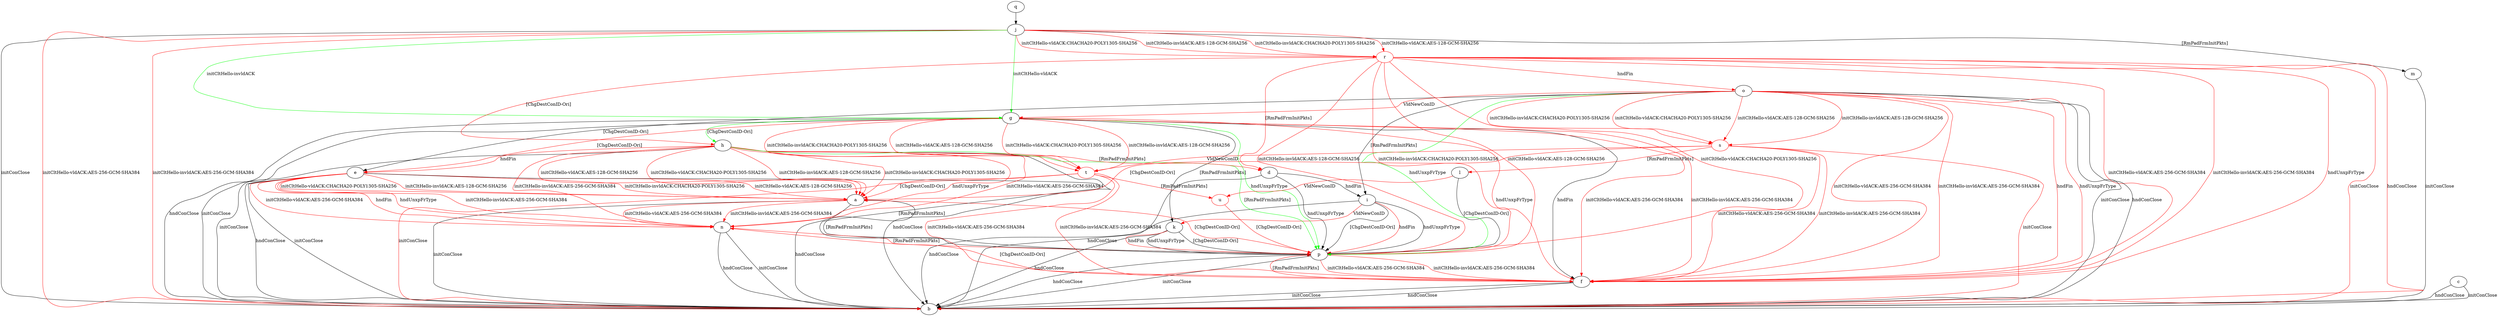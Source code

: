 digraph "" {
	a -> b	[key=0,
		label="initConClose "];
	a -> b	[key=1,
		label="hndConClose "];
	a -> n	[key=0,
		color=red,
		label="initCltHello-vldACK:AES-256-GCM-SHA384 "];
	a -> n	[key=1,
		color=red,
		label="initCltHello-invldACK:AES-256-GCM-SHA384 "];
	a -> p	[key=0,
		label="[RmPadFrmInitPkts] "];
	c -> b	[key=0,
		label="initConClose "];
	c -> b	[key=1,
		label="hndConClose "];
	d -> b	[key=0,
		label="hndConClose "];
	d -> i	[key=0,
		label="hndFin "];
	d -> p	[key=0,
		label="hndUnxpFrType "];
	e -> a	[key=0,
		color=red,
		label="initCltHello-vldACK:AES-128-GCM-SHA256 "];
	e -> a	[key=1,
		color=red,
		label="initCltHello-vldACK:CHACHA20-POLY1305-SHA256 "];
	e -> a	[key=2,
		color=red,
		label="initCltHello-invldACK:AES-128-GCM-SHA256 "];
	e -> a	[key=3,
		color=red,
		label="initCltHello-invldACK:CHACHA20-POLY1305-SHA256 "];
	e -> b	[key=0,
		label="initConClose "];
	e -> b	[key=1,
		label="hndConClose "];
	e -> n	[key=0,
		color=red,
		label="initCltHello-vldACK:AES-256-GCM-SHA384 "];
	e -> n	[key=1,
		color=red,
		label="initCltHello-invldACK:AES-256-GCM-SHA384 "];
	e -> n	[key=2,
		color=red,
		label="hndFin "];
	e -> n	[key=3,
		color=red,
		label="hndUnxpFrType "];
	e -> p	[key=0,
		label="[RmPadFrmInitPkts] "];
	f -> b	[key=0,
		label="initConClose "];
	f -> b	[key=1,
		label="hndConClose "];
	f -> n	[key=0,
		color=red,
		label="[ChgDestConID-Ori] "];
	f -> p	[key=0,
		color=red,
		label="[RmPadFrmInitPkts] "];
	g -> b	[key=0,
		label="initConClose "];
	g -> b	[key=1,
		label="hndConClose "];
	g -> e	[key=0,
		color=red,
		label="[ChgDestConID-Ori] "];
	g -> f	[key=0,
		label="hndFin "];
	g -> f	[key=1,
		color=red,
		label="initCltHello-vldACK:AES-256-GCM-SHA384 "];
	g -> f	[key=2,
		color=red,
		label="initCltHello-invldACK:AES-256-GCM-SHA384 "];
	g -> f	[key=3,
		color=red,
		label="hndUnxpFrType "];
	g -> h	[key=0,
		color=green,
		label="[ChgDestConID-Ori] "];
	g -> k	[key=0,
		label="[RmPadFrmInitPkts] "];
	g -> p	[key=0,
		color=green,
		label="hndUnxpFrType "];
	t	[color=red];
	g -> t	[key=0,
		color=red,
		label="initCltHello-vldACK:AES-128-GCM-SHA256 "];
	g -> t	[key=1,
		color=red,
		label="initCltHello-vldACK:CHACHA20-POLY1305-SHA256 "];
	g -> t	[key=2,
		color=red,
		label="initCltHello-invldACK:AES-128-GCM-SHA256 "];
	g -> t	[key=3,
		color=red,
		label="initCltHello-invldACK:CHACHA20-POLY1305-SHA256 "];
	h -> a	[key=0,
		color=red,
		label="initCltHello-vldACK:AES-128-GCM-SHA256 "];
	h -> a	[key=1,
		color=red,
		label="initCltHello-vldACK:CHACHA20-POLY1305-SHA256 "];
	h -> a	[key=2,
		color=red,
		label="initCltHello-invldACK:AES-128-GCM-SHA256 "];
	h -> a	[key=3,
		color=red,
		label="initCltHello-invldACK:CHACHA20-POLY1305-SHA256 "];
	h -> b	[key=0,
		label="initConClose "];
	h -> b	[key=1,
		label="hndConClose "];
	h -> d	[key=0,
		color=red,
		label="[RmPadFrmInitPkts] "];
	h -> e	[key=0,
		color=red,
		label="hndFin "];
	h -> n	[key=0,
		color=red,
		label="initCltHello-vldACK:AES-256-GCM-SHA384 "];
	h -> n	[key=1,
		color=red,
		label="initCltHello-invldACK:AES-256-GCM-SHA384 "];
	h -> n	[key=2,
		color=red,
		label="hndUnxpFrType "];
	h -> p	[key=0,
		color=green,
		label="[RmPadFrmInitPkts] "];
	i -> b	[key=0,
		label="hndConClose "];
	i -> k	[key=0,
		color=red,
		label="VldNewConID "];
	i -> p	[key=0,
		label="hndUnxpFrType "];
	i -> p	[key=1,
		label="[ChgDestConID-Ori] "];
	i -> p	[key=2,
		color=red,
		label="hndFin "];
	j -> b	[key=0,
		label="initConClose "];
	j -> b	[key=1,
		color=red,
		label="initCltHello-vldACK:AES-256-GCM-SHA384 "];
	j -> b	[key=2,
		color=red,
		label="initCltHello-invldACK:AES-256-GCM-SHA384 "];
	j -> g	[key=0,
		color=green,
		label="initCltHello-vldACK "];
	j -> g	[key=1,
		color=green,
		label="initCltHello-invldACK "];
	j -> m	[key=0,
		label="[RmPadFrmInitPkts] "];
	r	[color=red];
	j -> r	[key=0,
		color=red,
		label="initCltHello-vldACK:AES-128-GCM-SHA256 "];
	j -> r	[key=1,
		color=red,
		label="initCltHello-vldACK:CHACHA20-POLY1305-SHA256 "];
	j -> r	[key=2,
		color=red,
		label="initCltHello-invldACK:AES-128-GCM-SHA256 "];
	j -> r	[key=3,
		color=red,
		label="initCltHello-invldACK:CHACHA20-POLY1305-SHA256 "];
	k -> b	[key=0,
		label="hndConClose "];
	k -> p	[key=0,
		label="hndUnxpFrType "];
	k -> p	[key=1,
		label="[ChgDestConID-Ori] "];
	k -> p	[key=2,
		color=red,
		label="hndFin "];
	l -> p	[key=0,
		label="[ChgDestConID-Ori] "];
	u	[color=red];
	l -> u	[key=0,
		color=red,
		label="VldNewConID "];
	m -> b	[key=0,
		label="initConClose "];
	n -> b	[key=0,
		label="initConClose "];
	n -> b	[key=1,
		label="hndConClose "];
	n -> p	[key=0,
		color=red,
		label="[RmPadFrmInitPkts] "];
	o -> b	[key=0,
		label="initConClose "];
	o -> b	[key=1,
		label="hndConClose "];
	o -> e	[key=0,
		label="[ChgDestConID-Ori] "];
	o -> f	[key=0,
		color=red,
		label="initCltHello-vldACK:AES-256-GCM-SHA384 "];
	o -> f	[key=1,
		color=red,
		label="initCltHello-invldACK:AES-256-GCM-SHA384 "];
	o -> f	[key=2,
		color=red,
		label="hndFin "];
	o -> f	[key=3,
		color=red,
		label="hndUnxpFrType "];
	o -> g	[key=0,
		color=red,
		label="VldNewConID "];
	o -> i	[key=0,
		label="[RmPadFrmInitPkts] "];
	o -> p	[key=0,
		color=green,
		label="hndUnxpFrType "];
	s	[color=red];
	o -> s	[key=0,
		color=red,
		label="initCltHello-vldACK:AES-128-GCM-SHA256 "];
	o -> s	[key=1,
		color=red,
		label="initCltHello-vldACK:CHACHA20-POLY1305-SHA256 "];
	o -> s	[key=2,
		color=red,
		label="initCltHello-invldACK:AES-128-GCM-SHA256 "];
	o -> s	[key=3,
		color=red,
		label="initCltHello-invldACK:CHACHA20-POLY1305-SHA256 "];
	p -> a	[key=0,
		color=red,
		label="[ChgDestConID-Ori] "];
	p -> b	[key=0,
		label="initConClose "];
	p -> b	[key=1,
		label="hndConClose "];
	p -> f	[key=0,
		color=red,
		label="initCltHello-vldACK:AES-256-GCM-SHA384 "];
	p -> f	[key=1,
		color=red,
		label="initCltHello-invldACK:AES-256-GCM-SHA384 "];
	q -> j	[key=0];
	r -> b	[key=0,
		color=red,
		label="initConClose "];
	r -> b	[key=1,
		color=red,
		label="hndConClose "];
	r -> d	[key=0,
		color=red,
		label="[RmPadFrmInitPkts] "];
	r -> f	[key=0,
		color=red,
		label="initCltHello-vldACK:AES-256-GCM-SHA384 "];
	r -> f	[key=1,
		color=red,
		label="initCltHello-invldACK:AES-256-GCM-SHA384 "];
	r -> f	[key=2,
		color=red,
		label="hndUnxpFrType "];
	r -> h	[key=0,
		color=red,
		label="[ChgDestConID-Ori] "];
	r -> o	[key=0,
		color=red,
		label="hndFin "];
	r -> p	[key=0,
		color=red,
		label="initCltHello-vldACK:AES-128-GCM-SHA256 "];
	r -> p	[key=1,
		color=red,
		label="initCltHello-vldACK:CHACHA20-POLY1305-SHA256 "];
	r -> p	[key=2,
		color=red,
		label="initCltHello-invldACK:AES-128-GCM-SHA256 "];
	r -> p	[key=3,
		color=red,
		label="initCltHello-invldACK:CHACHA20-POLY1305-SHA256 "];
	s -> a	[key=0,
		color=red,
		label="[ChgDestConID-Ori] "];
	s -> b	[key=0,
		color=red,
		label="initConClose "];
	s -> f	[key=0,
		color=red,
		label="initCltHello-vldACK:AES-256-GCM-SHA384 "];
	s -> f	[key=1,
		color=red,
		label="initCltHello-invldACK:AES-256-GCM-SHA384 "];
	s -> l	[key=0,
		color=red,
		label="[RmPadFrmInitPkts] "];
	s -> t	[key=0,
		color=red,
		label="VldNewConID "];
	t -> a	[key=0,
		color=red,
		label="[ChgDestConID-Ori] "];
	t -> b	[key=0,
		color=red,
		label="initConClose "];
	t -> f	[key=0,
		color=red,
		label="initCltHello-vldACK:AES-256-GCM-SHA384 "];
	t -> f	[key=1,
		color=red,
		label="initCltHello-invldACK:AES-256-GCM-SHA384 "];
	t -> u	[key=0,
		color=red,
		label="[RmPadFrmInitPkts] "];
	u -> p	[key=0,
		color=red,
		label="[ChgDestConID-Ori] "];
}
